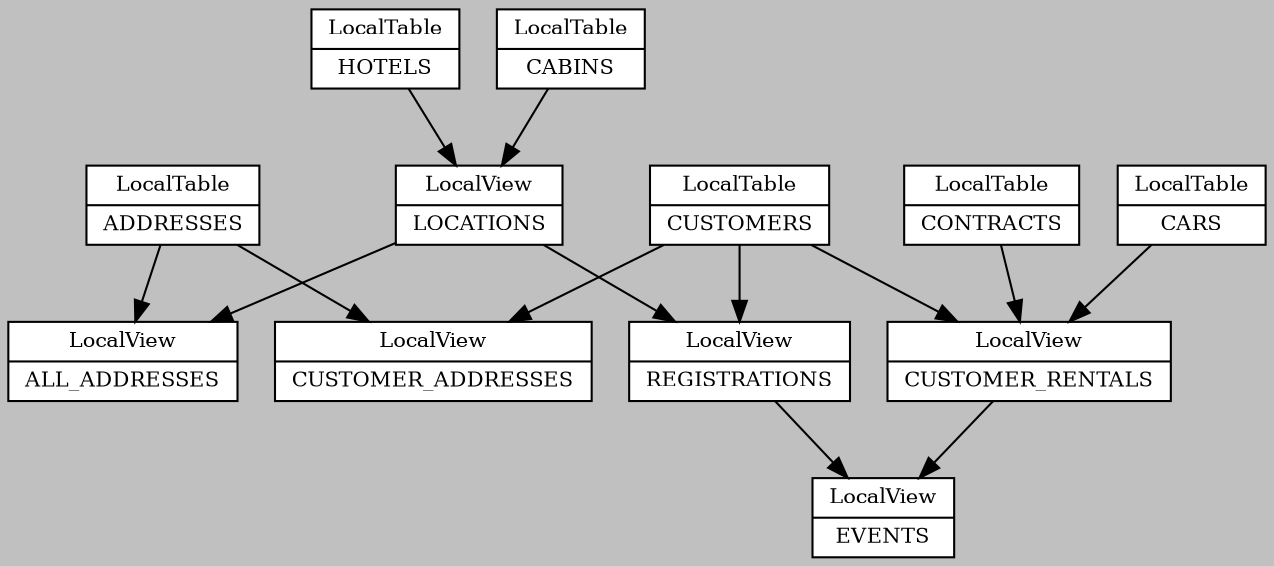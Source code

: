 digraph G {
    graph [bgcolor=gray]
    node [shape=record, style=filled, fillcolor=white, fontsize=10.0]
    edge [fontsize=10.0]
    28830939[label="{LocalTable|CUSTOMERS}"];
    2049991[label="{LocalTable|ADDRESSES}"];
    27351783[label="{LocalView|CUSTOMER_ADDRESSES}"];
    5709462[label="{LocalTable|CARS}"];
    26807578[label="{LocalTable|CONTRACTS}"];
    19613595[label="{LocalView|CUSTOMER_RENTALS}"];
    6956340[label="{LocalTable|HOTELS}"];
    11566659[label="{LocalTable|CABINS}"];
    20021468[label="{LocalView|LOCATIONS}"];
    16975564[label="{LocalView|REGISTRATIONS}"];
    28532345[label="{LocalView|EVENTS}"];
    16744380[label="{LocalView|ALL_ADDRESSES}"];
    28830939->27351783[];
    2049991->27351783[];
    28830939->19613595[];
    5709462->19613595[];
    26807578->19613595[];
    6956340->20021468[];
    11566659->20021468[];
    28830939->16975564[];
    20021468->16975564[];
    19613595->28532345[];
    16975564->28532345[];
    2049991->16744380[];
    20021468->16744380[];
}
